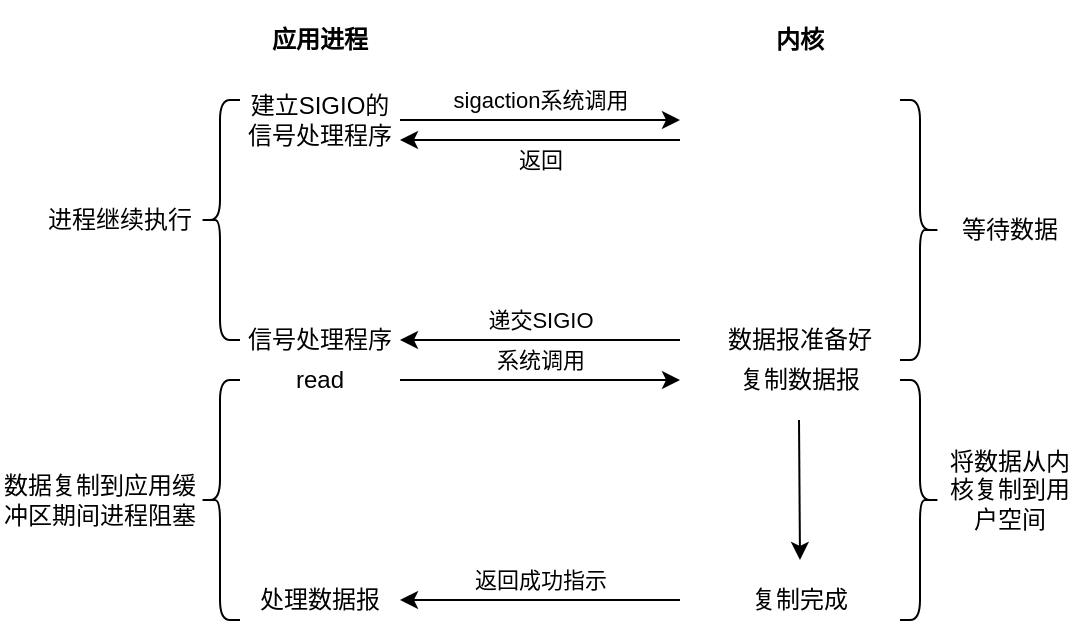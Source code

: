 <mxfile version="20.5.1" type="github">
  <diagram id="mmKPReJ2i5C2evPvTfbs" name="第 1 页">
    <mxGraphModel dx="2062" dy="1122" grid="1" gridSize="10" guides="1" tooltips="1" connect="1" arrows="1" fold="1" page="1" pageScale="1" pageWidth="827" pageHeight="1169" math="0" shadow="0">
      <root>
        <mxCell id="0" />
        <mxCell id="1" parent="0" />
        <mxCell id="f2pbO_wGfVC7aQpVKiXE-1" value="&lt;b&gt;应用进程&lt;/b&gt;" style="text;html=1;strokeColor=none;fillColor=none;align=center;verticalAlign=middle;whiteSpace=wrap;rounded=0;" vertex="1" parent="1">
          <mxGeometry x="174" y="40" width="80" height="40" as="geometry" />
        </mxCell>
        <mxCell id="f2pbO_wGfVC7aQpVKiXE-2" value="建立SIGIO的信号处理程序" style="text;html=1;strokeColor=none;fillColor=none;align=center;verticalAlign=middle;whiteSpace=wrap;rounded=0;" vertex="1" parent="1">
          <mxGeometry x="174" y="80" width="80" height="40" as="geometry" />
        </mxCell>
        <mxCell id="f2pbO_wGfVC7aQpVKiXE-3" value="&lt;b&gt;内核&lt;/b&gt;" style="text;html=1;strokeColor=none;fillColor=none;align=center;verticalAlign=middle;whiteSpace=wrap;rounded=0;" vertex="1" parent="1">
          <mxGeometry x="414" y="40" width="80" height="40" as="geometry" />
        </mxCell>
        <mxCell id="f2pbO_wGfVC7aQpVKiXE-5" value="" style="endArrow=classic;html=1;rounded=0;" edge="1" parent="1">
          <mxGeometry width="50" height="50" relative="1" as="geometry">
            <mxPoint x="254" y="100" as="sourcePoint" />
            <mxPoint x="394" y="100" as="targetPoint" />
          </mxGeometry>
        </mxCell>
        <mxCell id="f2pbO_wGfVC7aQpVKiXE-6" value="sigaction系统调用" style="edgeLabel;html=1;align=center;verticalAlign=middle;resizable=0;points=[];" vertex="1" connectable="0" parent="f2pbO_wGfVC7aQpVKiXE-5">
          <mxGeometry x="0.267" y="1" relative="1" as="geometry">
            <mxPoint x="-19" y="-9" as="offset" />
          </mxGeometry>
        </mxCell>
        <mxCell id="f2pbO_wGfVC7aQpVKiXE-7" value="数据报准备好" style="text;html=1;strokeColor=none;fillColor=none;align=center;verticalAlign=middle;whiteSpace=wrap;rounded=0;" vertex="1" parent="1">
          <mxGeometry x="414" y="200" width="80" height="20" as="geometry" />
        </mxCell>
        <mxCell id="f2pbO_wGfVC7aQpVKiXE-9" value="" style="shape=curlyBracket;whiteSpace=wrap;html=1;rounded=1;flipH=1;" vertex="1" parent="1">
          <mxGeometry x="504" y="90" width="20" height="130" as="geometry" />
        </mxCell>
        <mxCell id="f2pbO_wGfVC7aQpVKiXE-10" value="等待数据" style="text;html=1;strokeColor=none;fillColor=none;align=center;verticalAlign=middle;whiteSpace=wrap;rounded=0;" vertex="1" parent="1">
          <mxGeometry x="524" y="135" width="70" height="40" as="geometry" />
        </mxCell>
        <mxCell id="f2pbO_wGfVC7aQpVKiXE-11" value="复制数据报" style="text;html=1;strokeColor=none;fillColor=none;align=center;verticalAlign=middle;whiteSpace=wrap;rounded=0;" vertex="1" parent="1">
          <mxGeometry x="414" y="220" width="80" height="20" as="geometry" />
        </mxCell>
        <mxCell id="f2pbO_wGfVC7aQpVKiXE-12" value="" style="endArrow=classic;html=1;rounded=0;exitX=0.5;exitY=1;exitDx=0;exitDy=0;" edge="1" parent="1">
          <mxGeometry width="50" height="50" relative="1" as="geometry">
            <mxPoint x="453.5" y="250" as="sourcePoint" />
            <mxPoint x="454" y="320" as="targetPoint" />
          </mxGeometry>
        </mxCell>
        <mxCell id="f2pbO_wGfVC7aQpVKiXE-13" value="复制完成" style="text;html=1;strokeColor=none;fillColor=none;align=center;verticalAlign=middle;whiteSpace=wrap;rounded=0;" vertex="1" parent="1">
          <mxGeometry x="414" y="320" width="80" height="40" as="geometry" />
        </mxCell>
        <mxCell id="f2pbO_wGfVC7aQpVKiXE-14" value="" style="shape=curlyBracket;whiteSpace=wrap;html=1;rounded=1;flipH=1;" vertex="1" parent="1">
          <mxGeometry x="504" y="230" width="20" height="120" as="geometry" />
        </mxCell>
        <mxCell id="f2pbO_wGfVC7aQpVKiXE-15" value="将数据从内核复制到用户空间" style="text;html=1;strokeColor=none;fillColor=none;align=center;verticalAlign=middle;whiteSpace=wrap;rounded=0;" vertex="1" parent="1">
          <mxGeometry x="524" y="265" width="70" height="40" as="geometry" />
        </mxCell>
        <mxCell id="f2pbO_wGfVC7aQpVKiXE-16" value="" style="endArrow=classic;html=1;rounded=0;" edge="1" parent="1">
          <mxGeometry width="50" height="50" relative="1" as="geometry">
            <mxPoint x="394" y="340" as="sourcePoint" />
            <mxPoint x="254" y="340" as="targetPoint" />
          </mxGeometry>
        </mxCell>
        <mxCell id="f2pbO_wGfVC7aQpVKiXE-17" value="处理数据报" style="text;html=1;strokeColor=none;fillColor=none;align=center;verticalAlign=middle;whiteSpace=wrap;rounded=0;" vertex="1" parent="1">
          <mxGeometry x="174" y="320" width="80" height="40" as="geometry" />
        </mxCell>
        <mxCell id="f2pbO_wGfVC7aQpVKiXE-18" value="" style="shape=curlyBracket;whiteSpace=wrap;html=1;rounded=1;" vertex="1" parent="1">
          <mxGeometry x="154" y="90" width="20" height="120" as="geometry" />
        </mxCell>
        <mxCell id="f2pbO_wGfVC7aQpVKiXE-19" value="进程继续执行" style="text;html=1;strokeColor=none;fillColor=none;align=center;verticalAlign=middle;whiteSpace=wrap;rounded=0;" vertex="1" parent="1">
          <mxGeometry x="74" y="130" width="80" height="40" as="geometry" />
        </mxCell>
        <mxCell id="f2pbO_wGfVC7aQpVKiXE-20" value="返回成功指示" style="edgeLabel;html=1;align=center;verticalAlign=middle;resizable=0;points=[];" vertex="1" connectable="0" parent="1">
          <mxGeometry x="324" y="330" as="geometry" />
        </mxCell>
        <mxCell id="f2pbO_wGfVC7aQpVKiXE-21" value="read" style="text;html=1;strokeColor=none;fillColor=none;align=center;verticalAlign=middle;whiteSpace=wrap;rounded=0;" vertex="1" parent="1">
          <mxGeometry x="184" y="220" width="60" height="20" as="geometry" />
        </mxCell>
        <mxCell id="f2pbO_wGfVC7aQpVKiXE-22" value="" style="endArrow=classic;html=1;rounded=0;" edge="1" parent="1">
          <mxGeometry width="50" height="50" relative="1" as="geometry">
            <mxPoint x="254" y="230" as="sourcePoint" />
            <mxPoint x="394" y="230" as="targetPoint" />
          </mxGeometry>
        </mxCell>
        <mxCell id="f2pbO_wGfVC7aQpVKiXE-23" value="系统调用" style="edgeLabel;html=1;align=center;verticalAlign=middle;resizable=0;points=[];" vertex="1" connectable="0" parent="f2pbO_wGfVC7aQpVKiXE-22">
          <mxGeometry x="0.267" y="1" relative="1" as="geometry">
            <mxPoint x="-19" y="-9" as="offset" />
          </mxGeometry>
        </mxCell>
        <mxCell id="f2pbO_wGfVC7aQpVKiXE-24" value="" style="endArrow=classic;html=1;rounded=0;" edge="1" parent="1">
          <mxGeometry width="50" height="50" relative="1" as="geometry">
            <mxPoint x="394" y="210" as="sourcePoint" />
            <mxPoint x="254" y="210" as="targetPoint" />
          </mxGeometry>
        </mxCell>
        <mxCell id="f2pbO_wGfVC7aQpVKiXE-25" value="递交SIGIO" style="edgeLabel;html=1;align=center;verticalAlign=middle;resizable=0;points=[];" vertex="1" connectable="0" parent="1">
          <mxGeometry x="324" y="200" as="geometry" />
        </mxCell>
        <mxCell id="f2pbO_wGfVC7aQpVKiXE-26" value="信号处理程序" style="text;html=1;strokeColor=none;fillColor=none;align=center;verticalAlign=middle;whiteSpace=wrap;rounded=0;" vertex="1" parent="1">
          <mxGeometry x="174" y="200" width="80" height="20" as="geometry" />
        </mxCell>
        <mxCell id="f2pbO_wGfVC7aQpVKiXE-27" value="" style="endArrow=classic;html=1;rounded=0;" edge="1" parent="1">
          <mxGeometry width="50" height="50" relative="1" as="geometry">
            <mxPoint x="394" y="110" as="sourcePoint" />
            <mxPoint x="254" y="110" as="targetPoint" />
          </mxGeometry>
        </mxCell>
        <mxCell id="f2pbO_wGfVC7aQpVKiXE-28" value="返回" style="edgeLabel;html=1;align=center;verticalAlign=middle;resizable=0;points=[];" vertex="1" connectable="0" parent="1">
          <mxGeometry x="324" y="120" as="geometry" />
        </mxCell>
        <mxCell id="f2pbO_wGfVC7aQpVKiXE-29" value="" style="shape=curlyBracket;whiteSpace=wrap;html=1;rounded=1;" vertex="1" parent="1">
          <mxGeometry x="154" y="230" width="20" height="120" as="geometry" />
        </mxCell>
        <mxCell id="f2pbO_wGfVC7aQpVKiXE-30" value="数据复制到应用缓冲区期间进程阻塞" style="text;html=1;strokeColor=none;fillColor=none;align=center;verticalAlign=middle;whiteSpace=wrap;rounded=0;" vertex="1" parent="1">
          <mxGeometry x="54" y="270" width="100" height="40" as="geometry" />
        </mxCell>
      </root>
    </mxGraphModel>
  </diagram>
</mxfile>
